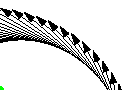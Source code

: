 % keplernewtonfeynman.mp
% L. Nobre G. 
% 2014

%input featpost3Dplus2D;

prologues := 0;

%verbatimtex \documentclass{article}\usepackage{mathpazo}\begin{document} etex

ahangle := 30;

beginfig(1);
  numeric u, abratio, foc, pang, auxang, refdist, stepang, factor, thang;
  pair secofod, ocirpoi, midpoi, tpoi, dirplu, dirmin;
  pen poipen;
  color mygrey;
  path thecircle;
  thang = -45;
  stepang = 4;
  poipen = pencircle scaled 1mm;
  mygrey = 0.5*(red+green);
  u = 1cm;
  %abratio = 0.5*(1+sqrt(5));
  abratio = 1.2;
  foc = u*(abratio +-+ 1);
  refdist = 2*u*abratio;
  %%%%%%%%%%%%%%%%%%%%%%%%%%%%%%%%%%%%%%%%%%%%%%%%%%%%%%%%%%%
  factor = 1.02;
  secofod := 2*foc*dir(thang);
  thecircle = fullcircle scaled 2refdist;
  pickup pencircle scaled 0;
  %draw fullcircle scaled 2u xscaled abratio shifted (foc,0);
  %draw thecircle;
  draw secofod withpen poipen withcolor blue;
  for pang = stepang step stepang until 360:
    ocirpoi := refdist*dir(pang);
    midpoi := 0.5[secofod,ocirpoi];
    auxang := angle(ocirpoi-secofod);
    dirplu := dir(auxang+90);
    dirmin := dir(auxang-90);
    pair tpoi;
    tpoi = whatever*dir(pang);
    tpoi = whatever[midpoi,midpoi+dirplu];
    %draw ocirpoi--secofod withcolor mygrey;
    %draw tpoi withpen poipen withcolor red;
    drawarrow tpoi--(tpoi+abs(midpoi-secofod)*dirplu/factor);
  endfor;
  clip currentpicture to (thecircle scaled (factor**2));
  draw origin withpen poipen withcolor green;
endfig;

verbatimtex \end{document} etex

end.

Newton showed this construction in Book 1, Section 4, Lemma 15, of
Principia. On March 13, 1964, Feynman resurrected the construction and
used it in a lecture, "The Motion of Planets Around the Sun". The
lecture is detailed in a book with audio CD, Feynman's Lost Lecture,
by David and Judith Goodstein. In the lecture, Feynman used the
diagram and differential geometry to prove the planetary laws of
motion.  
In the construction, the green dot is the primary focus of the ellipse
about which the planet orbits; the blue dot is the secondary
focus. The black dot is on a circle at a distance in radius equal in
length to the major axis of an ellipse. A line is drawn from the blue
dot to the black dot and its perpendicular bisector is
constructed. The point where this perpendicular bisector intersects
the line from the green dot (primary focus) to the black dot (circle)
is a point on the ellipse. The perpendicular bisector is tangent to
the ellipse at this point. A further interesting point of the
construction is that the length of the line from the blue dot
(secondary focus) to the black dot (circle) is proportional to the
velocity of the orbiting planet at this point. In the Demonstration,
half this length is represented by the black vector traveling in the
direction of the planet.  
All of the possible ellipses with the given major axis are contained
in the circle. You can adjust the eccentricity and rotation of the
ellipse.  